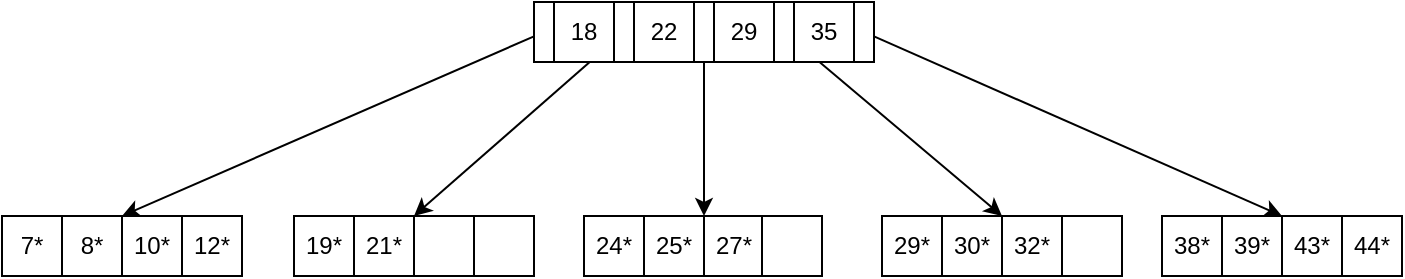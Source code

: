 <mxfile version="15.9.6" type="device"><diagram id="ApvX3qNpZDQq7CjhonSt" name="Page-1"><mxGraphModel dx="650" dy="1011" grid="1" gridSize="10" guides="1" tooltips="1" connect="1" arrows="1" fold="1" page="1" pageScale="1" pageWidth="850" pageHeight="1100" math="0" shadow="0"><root><mxCell id="0"/><mxCell id="1" parent="0"/><mxCell id="bwQQmvOKToo0lZU17TuD-72" value="" style="group" vertex="1" connectable="0" parent="1"><mxGeometry x="90" y="774" width="120" height="30" as="geometry"/></mxCell><mxCell id="bwQQmvOKToo0lZU17TuD-42" value="7*" style="rounded=0;whiteSpace=wrap;html=1;" vertex="1" parent="bwQQmvOKToo0lZU17TuD-72"><mxGeometry width="30" height="30" as="geometry"/></mxCell><mxCell id="bwQQmvOKToo0lZU17TuD-43" value="8*" style="rounded=0;whiteSpace=wrap;html=1;" vertex="1" parent="bwQQmvOKToo0lZU17TuD-72"><mxGeometry x="30" width="30" height="30" as="geometry"/></mxCell><mxCell id="bwQQmvOKToo0lZU17TuD-47" value="10*&lt;span style=&quot;white-space: pre&quot;&gt;&lt;br&gt;&lt;/span&gt;" style="rounded=0;whiteSpace=wrap;html=1;" vertex="1" parent="bwQQmvOKToo0lZU17TuD-72"><mxGeometry x="60" width="30" height="30" as="geometry"/></mxCell><mxCell id="bwQQmvOKToo0lZU17TuD-48" value="12*" style="rounded=0;whiteSpace=wrap;html=1;" vertex="1" parent="bwQQmvOKToo0lZU17TuD-72"><mxGeometry x="90" width="30" height="30" as="geometry"/></mxCell><mxCell id="bwQQmvOKToo0lZU17TuD-73" value="" style="group" vertex="1" connectable="0" parent="1"><mxGeometry x="236" y="774" width="120" height="30" as="geometry"/></mxCell><mxCell id="bwQQmvOKToo0lZU17TuD-74" value="19*" style="rounded=0;whiteSpace=wrap;html=1;" vertex="1" parent="bwQQmvOKToo0lZU17TuD-73"><mxGeometry width="30" height="30" as="geometry"/></mxCell><mxCell id="bwQQmvOKToo0lZU17TuD-75" value="21*" style="rounded=0;whiteSpace=wrap;html=1;" vertex="1" parent="bwQQmvOKToo0lZU17TuD-73"><mxGeometry x="30" width="30" height="30" as="geometry"/></mxCell><mxCell id="bwQQmvOKToo0lZU17TuD-76" value="&lt;span style=&quot;white-space: pre&quot;&gt;&lt;br&gt;&lt;/span&gt;" style="rounded=0;whiteSpace=wrap;html=1;" vertex="1" parent="bwQQmvOKToo0lZU17TuD-73"><mxGeometry x="60" width="30" height="30" as="geometry"/></mxCell><mxCell id="bwQQmvOKToo0lZU17TuD-77" value="" style="rounded=0;whiteSpace=wrap;html=1;" vertex="1" parent="bwQQmvOKToo0lZU17TuD-73"><mxGeometry x="90" width="30" height="30" as="geometry"/></mxCell><mxCell id="bwQQmvOKToo0lZU17TuD-78" value="" style="group" vertex="1" connectable="0" parent="1"><mxGeometry x="670" y="774" width="120" height="30" as="geometry"/></mxCell><mxCell id="bwQQmvOKToo0lZU17TuD-79" value="38*" style="rounded=0;whiteSpace=wrap;html=1;" vertex="1" parent="bwQQmvOKToo0lZU17TuD-78"><mxGeometry width="30" height="30" as="geometry"/></mxCell><mxCell id="bwQQmvOKToo0lZU17TuD-80" value="39*" style="rounded=0;whiteSpace=wrap;html=1;" vertex="1" parent="bwQQmvOKToo0lZU17TuD-78"><mxGeometry x="30" width="30" height="30" as="geometry"/></mxCell><mxCell id="bwQQmvOKToo0lZU17TuD-81" value="43*&lt;span style=&quot;white-space: pre&quot;&gt;&lt;br&gt;&lt;/span&gt;" style="rounded=0;whiteSpace=wrap;html=1;" vertex="1" parent="bwQQmvOKToo0lZU17TuD-78"><mxGeometry x="60" width="30" height="30" as="geometry"/></mxCell><mxCell id="bwQQmvOKToo0lZU17TuD-82" value="44*" style="rounded=0;whiteSpace=wrap;html=1;" vertex="1" parent="bwQQmvOKToo0lZU17TuD-78"><mxGeometry x="90" width="30" height="30" as="geometry"/></mxCell><mxCell id="bwQQmvOKToo0lZU17TuD-83" value="" style="group" vertex="1" connectable="0" parent="1"><mxGeometry x="530" y="774" width="120" height="30" as="geometry"/></mxCell><mxCell id="bwQQmvOKToo0lZU17TuD-84" value="29*" style="rounded=0;whiteSpace=wrap;html=1;" vertex="1" parent="bwQQmvOKToo0lZU17TuD-83"><mxGeometry width="30" height="30" as="geometry"/></mxCell><mxCell id="bwQQmvOKToo0lZU17TuD-85" value="30*" style="rounded=0;whiteSpace=wrap;html=1;" vertex="1" parent="bwQQmvOKToo0lZU17TuD-83"><mxGeometry x="30" width="30" height="30" as="geometry"/></mxCell><mxCell id="bwQQmvOKToo0lZU17TuD-86" value="32*&lt;span style=&quot;white-space: pre&quot;&gt;&lt;br&gt;&lt;/span&gt;" style="rounded=0;whiteSpace=wrap;html=1;" vertex="1" parent="bwQQmvOKToo0lZU17TuD-83"><mxGeometry x="60" width="30" height="30" as="geometry"/></mxCell><mxCell id="bwQQmvOKToo0lZU17TuD-87" value="" style="rounded=0;whiteSpace=wrap;html=1;" vertex="1" parent="bwQQmvOKToo0lZU17TuD-83"><mxGeometry x="90" width="30" height="30" as="geometry"/></mxCell><mxCell id="bwQQmvOKToo0lZU17TuD-88" value="" style="group" vertex="1" connectable="0" parent="1"><mxGeometry x="381" y="774" width="120" height="30" as="geometry"/></mxCell><mxCell id="bwQQmvOKToo0lZU17TuD-89" value="24*" style="rounded=0;whiteSpace=wrap;html=1;" vertex="1" parent="bwQQmvOKToo0lZU17TuD-88"><mxGeometry width="30" height="30" as="geometry"/></mxCell><mxCell id="bwQQmvOKToo0lZU17TuD-90" value="25*" style="rounded=0;whiteSpace=wrap;html=1;" vertex="1" parent="bwQQmvOKToo0lZU17TuD-88"><mxGeometry x="30" width="30" height="30" as="geometry"/></mxCell><mxCell id="bwQQmvOKToo0lZU17TuD-91" value="27*&lt;span style=&quot;white-space: pre&quot;&gt;&lt;br&gt;&lt;/span&gt;" style="rounded=0;whiteSpace=wrap;html=1;" vertex="1" parent="bwQQmvOKToo0lZU17TuD-88"><mxGeometry x="60" width="30" height="30" as="geometry"/></mxCell><mxCell id="bwQQmvOKToo0lZU17TuD-92" value="" style="rounded=0;whiteSpace=wrap;html=1;" vertex="1" parent="bwQQmvOKToo0lZU17TuD-88"><mxGeometry x="89" width="30" height="30" as="geometry"/></mxCell><mxCell id="bwQQmvOKToo0lZU17TuD-93" value="" style="endArrow=classic;html=1;rounded=0;entryX=0;entryY=0;entryDx=0;entryDy=0;" edge="1" parent="1" source="bwQQmvOKToo0lZU17TuD-27" target="bwQQmvOKToo0lZU17TuD-47"><mxGeometry width="50" height="50" relative="1" as="geometry"><mxPoint x="290" y="690" as="sourcePoint"/><mxPoint x="460" y="740" as="targetPoint"/></mxGeometry></mxCell><mxCell id="bwQQmvOKToo0lZU17TuD-94" value="" style="endArrow=classic;html=1;rounded=0;entryX=0;entryY=0;entryDx=0;entryDy=0;" edge="1" parent="1" source="bwQQmvOKToo0lZU17TuD-29" target="bwQQmvOKToo0lZU17TuD-76"><mxGeometry width="50" height="50" relative="1" as="geometry"><mxPoint x="330" y="750" as="sourcePoint"/><mxPoint x="401" y="740" as="targetPoint"/></mxGeometry></mxCell><mxCell id="bwQQmvOKToo0lZU17TuD-95" value="" style="endArrow=classic;html=1;rounded=0;entryX=0;entryY=0;entryDx=0;entryDy=0;" edge="1" parent="1" source="bwQQmvOKToo0lZU17TuD-31" target="bwQQmvOKToo0lZU17TuD-91"><mxGeometry width="50" height="50" relative="1" as="geometry"><mxPoint x="500" y="750" as="sourcePoint"/><mxPoint x="550" y="700" as="targetPoint"/></mxGeometry></mxCell><mxCell id="bwQQmvOKToo0lZU17TuD-96" value="" style="endArrow=classic;html=1;rounded=0;entryX=0;entryY=0;entryDx=0;entryDy=0;" edge="1" parent="1" source="bwQQmvOKToo0lZU17TuD-38" target="bwQQmvOKToo0lZU17TuD-86"><mxGeometry width="50" height="50" relative="1" as="geometry"><mxPoint x="380" y="780" as="sourcePoint"/><mxPoint x="430" y="730" as="targetPoint"/></mxGeometry></mxCell><mxCell id="bwQQmvOKToo0lZU17TuD-97" value="" style="endArrow=classic;html=1;rounded=0;entryX=0;entryY=0;entryDx=0;entryDy=0;" edge="1" parent="1" source="bwQQmvOKToo0lZU17TuD-40" target="bwQQmvOKToo0lZU17TuD-81"><mxGeometry width="50" height="50" relative="1" as="geometry"><mxPoint x="380" y="780" as="sourcePoint"/><mxPoint x="430" y="730" as="targetPoint"/></mxGeometry></mxCell><mxCell id="bwQQmvOKToo0lZU17TuD-101" value="" style="group" vertex="1" connectable="0" parent="1"><mxGeometry x="356" y="667" width="170" height="30" as="geometry"/></mxCell><mxCell id="bwQQmvOKToo0lZU17TuD-37" value="29" style="rounded=0;whiteSpace=wrap;html=1;container=0;" vertex="1" parent="bwQQmvOKToo0lZU17TuD-101"><mxGeometry x="90" width="30" height="30" as="geometry"/></mxCell><mxCell id="bwQQmvOKToo0lZU17TuD-38" value="" style="rounded=0;whiteSpace=wrap;html=1;container=0;" vertex="1" parent="bwQQmvOKToo0lZU17TuD-101"><mxGeometry x="120" width="10" height="30" as="geometry"/></mxCell><mxCell id="bwQQmvOKToo0lZU17TuD-39" value="35" style="rounded=0;whiteSpace=wrap;html=1;container=0;" vertex="1" parent="bwQQmvOKToo0lZU17TuD-101"><mxGeometry x="130" width="30" height="30" as="geometry"/></mxCell><mxCell id="bwQQmvOKToo0lZU17TuD-40" value="" style="rounded=0;whiteSpace=wrap;html=1;container=0;" vertex="1" parent="bwQQmvOKToo0lZU17TuD-101"><mxGeometry x="160" width="10" height="30" as="geometry"/></mxCell><mxCell id="bwQQmvOKToo0lZU17TuD-27" value="" style="rounded=0;whiteSpace=wrap;html=1;container=0;" vertex="1" parent="bwQQmvOKToo0lZU17TuD-101"><mxGeometry width="10" height="30" as="geometry"/></mxCell><mxCell id="bwQQmvOKToo0lZU17TuD-28" value="18" style="rounded=0;whiteSpace=wrap;html=1;container=0;" vertex="1" parent="bwQQmvOKToo0lZU17TuD-101"><mxGeometry x="10" width="30" height="30" as="geometry"/></mxCell><mxCell id="bwQQmvOKToo0lZU17TuD-29" value="" style="rounded=0;whiteSpace=wrap;html=1;container=0;" vertex="1" parent="bwQQmvOKToo0lZU17TuD-101"><mxGeometry x="40" width="10" height="30" as="geometry"/></mxCell><mxCell id="bwQQmvOKToo0lZU17TuD-30" value="22" style="rounded=0;whiteSpace=wrap;html=1;container=0;" vertex="1" parent="bwQQmvOKToo0lZU17TuD-101"><mxGeometry x="50" width="30" height="30" as="geometry"/></mxCell><mxCell id="bwQQmvOKToo0lZU17TuD-31" value="" style="rounded=0;whiteSpace=wrap;html=1;container=0;" vertex="1" parent="bwQQmvOKToo0lZU17TuD-101"><mxGeometry x="80" width="10" height="30" as="geometry"/></mxCell></root></mxGraphModel></diagram></mxfile>